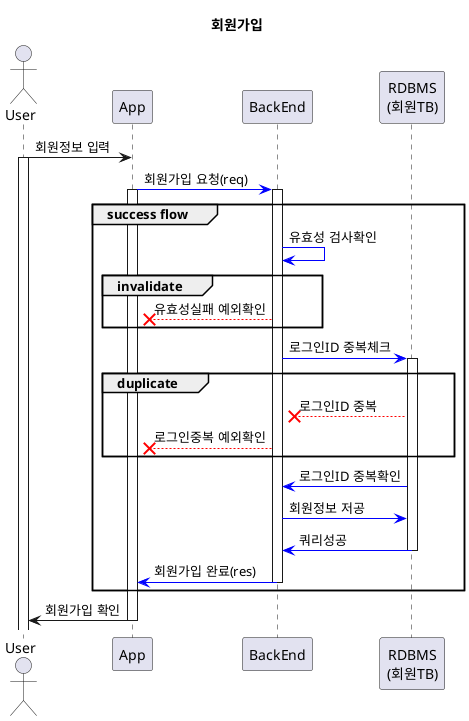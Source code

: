 @startuml
title 회원가입

actor "User" as user
participant "App" as app
participant "BackEnd" as backend
participant "RDBMS\n(회원TB)" as db


user -> app : 회원정보 입력
activate user

app -[#blue]> backend : 회원가입 요청(req)
activate app
group success flow
    activate backend
    backend -[#blue]> backend : 유효성 검사확인
        group invalidate
            backend --[#red]x app : 유효성실패 예외확인
        end

    backend -[#blue]> db : 로그인ID 중복체크
    activate db
        group duplicate
            db --[#red]x backend : 로그인ID 중복
            backend --[#red]x app : 로그인중복 예외확인
        end
    db -[#blue]> backend : 로그인ID 중복확인
    backend -[#blue]> db : 회원정보 저공
    db -[#blue]> backend : 쿼리성공
    deactivate db
    backend -[#blue]> app : 회원가입 완료(res)
    deactivate backend
end
app -> user : 회원가입 확인
deactivate app
@enduml